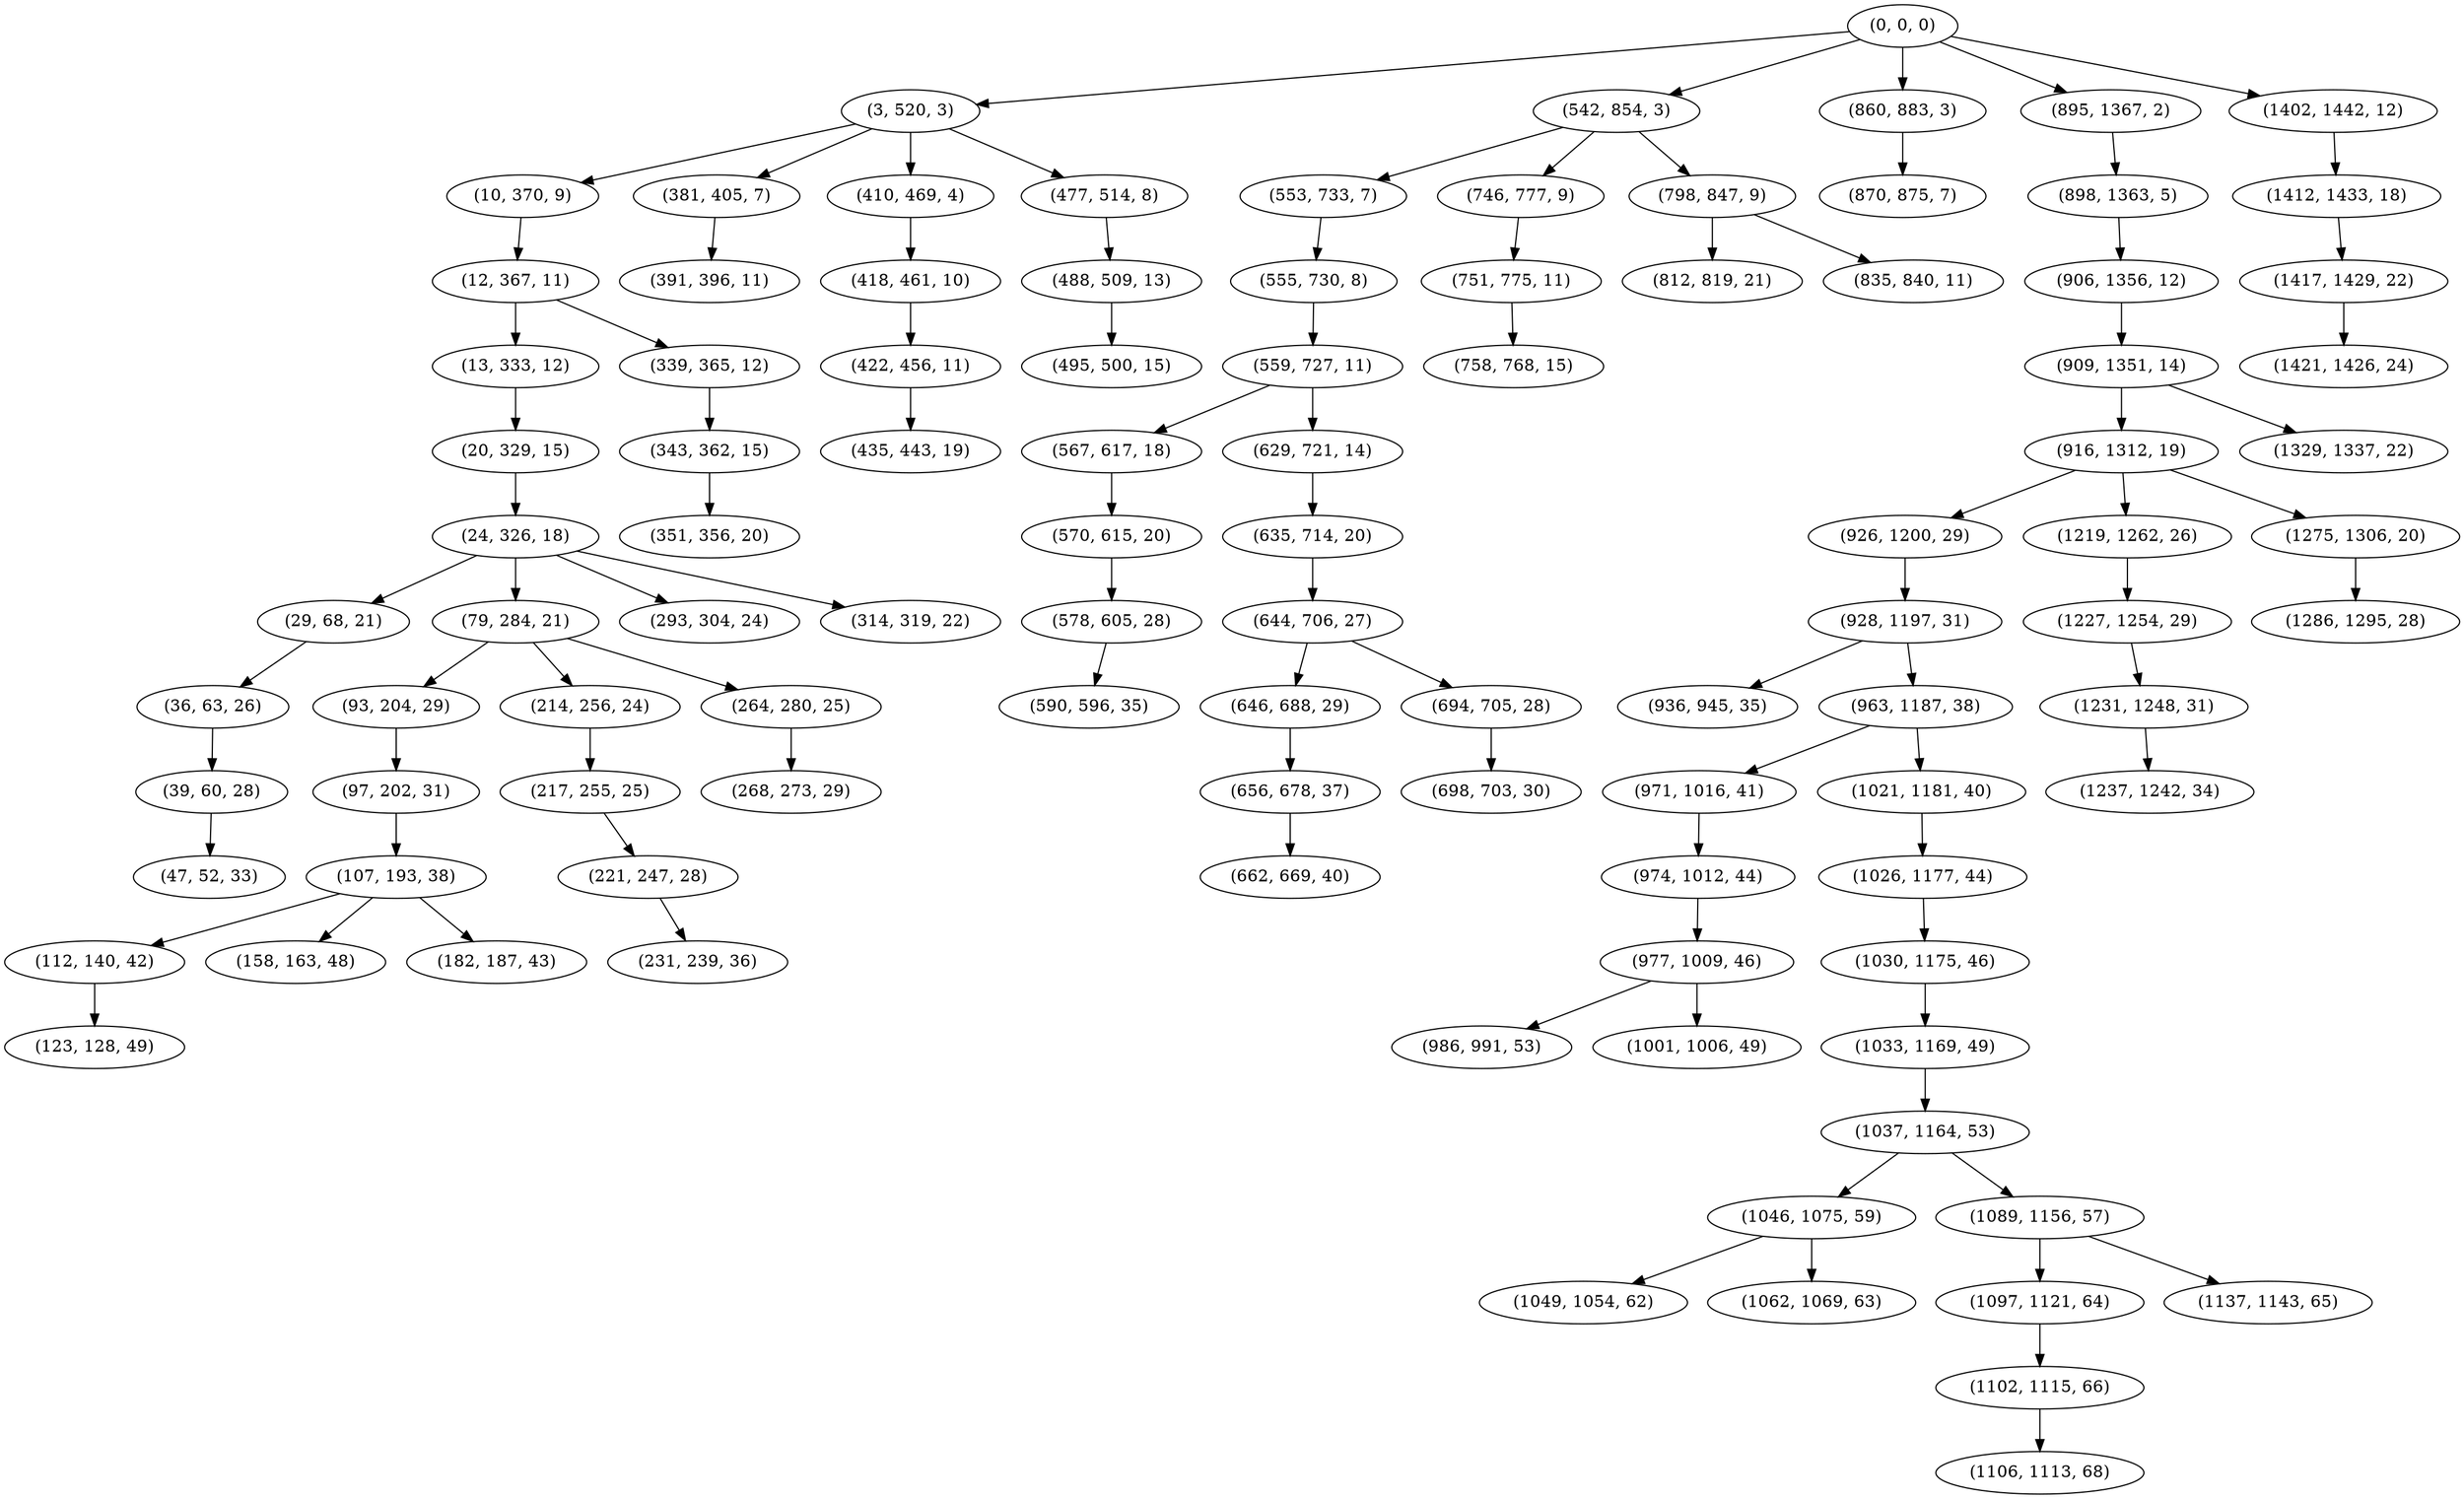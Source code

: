 digraph tree {
    "(0, 0, 0)";
    "(3, 520, 3)";
    "(10, 370, 9)";
    "(12, 367, 11)";
    "(13, 333, 12)";
    "(20, 329, 15)";
    "(24, 326, 18)";
    "(29, 68, 21)";
    "(36, 63, 26)";
    "(39, 60, 28)";
    "(47, 52, 33)";
    "(79, 284, 21)";
    "(93, 204, 29)";
    "(97, 202, 31)";
    "(107, 193, 38)";
    "(112, 140, 42)";
    "(123, 128, 49)";
    "(158, 163, 48)";
    "(182, 187, 43)";
    "(214, 256, 24)";
    "(217, 255, 25)";
    "(221, 247, 28)";
    "(231, 239, 36)";
    "(264, 280, 25)";
    "(268, 273, 29)";
    "(293, 304, 24)";
    "(314, 319, 22)";
    "(339, 365, 12)";
    "(343, 362, 15)";
    "(351, 356, 20)";
    "(381, 405, 7)";
    "(391, 396, 11)";
    "(410, 469, 4)";
    "(418, 461, 10)";
    "(422, 456, 11)";
    "(435, 443, 19)";
    "(477, 514, 8)";
    "(488, 509, 13)";
    "(495, 500, 15)";
    "(542, 854, 3)";
    "(553, 733, 7)";
    "(555, 730, 8)";
    "(559, 727, 11)";
    "(567, 617, 18)";
    "(570, 615, 20)";
    "(578, 605, 28)";
    "(590, 596, 35)";
    "(629, 721, 14)";
    "(635, 714, 20)";
    "(644, 706, 27)";
    "(646, 688, 29)";
    "(656, 678, 37)";
    "(662, 669, 40)";
    "(694, 705, 28)";
    "(698, 703, 30)";
    "(746, 777, 9)";
    "(751, 775, 11)";
    "(758, 768, 15)";
    "(798, 847, 9)";
    "(812, 819, 21)";
    "(835, 840, 11)";
    "(860, 883, 3)";
    "(870, 875, 7)";
    "(895, 1367, 2)";
    "(898, 1363, 5)";
    "(906, 1356, 12)";
    "(909, 1351, 14)";
    "(916, 1312, 19)";
    "(926, 1200, 29)";
    "(928, 1197, 31)";
    "(936, 945, 35)";
    "(963, 1187, 38)";
    "(971, 1016, 41)";
    "(974, 1012, 44)";
    "(977, 1009, 46)";
    "(986, 991, 53)";
    "(1001, 1006, 49)";
    "(1021, 1181, 40)";
    "(1026, 1177, 44)";
    "(1030, 1175, 46)";
    "(1033, 1169, 49)";
    "(1037, 1164, 53)";
    "(1046, 1075, 59)";
    "(1049, 1054, 62)";
    "(1062, 1069, 63)";
    "(1089, 1156, 57)";
    "(1097, 1121, 64)";
    "(1102, 1115, 66)";
    "(1106, 1113, 68)";
    "(1137, 1143, 65)";
    "(1219, 1262, 26)";
    "(1227, 1254, 29)";
    "(1231, 1248, 31)";
    "(1237, 1242, 34)";
    "(1275, 1306, 20)";
    "(1286, 1295, 28)";
    "(1329, 1337, 22)";
    "(1402, 1442, 12)";
    "(1412, 1433, 18)";
    "(1417, 1429, 22)";
    "(1421, 1426, 24)";
    "(0, 0, 0)" -> "(3, 520, 3)";
    "(0, 0, 0)" -> "(542, 854, 3)";
    "(0, 0, 0)" -> "(860, 883, 3)";
    "(0, 0, 0)" -> "(895, 1367, 2)";
    "(0, 0, 0)" -> "(1402, 1442, 12)";
    "(3, 520, 3)" -> "(10, 370, 9)";
    "(3, 520, 3)" -> "(381, 405, 7)";
    "(3, 520, 3)" -> "(410, 469, 4)";
    "(3, 520, 3)" -> "(477, 514, 8)";
    "(10, 370, 9)" -> "(12, 367, 11)";
    "(12, 367, 11)" -> "(13, 333, 12)";
    "(12, 367, 11)" -> "(339, 365, 12)";
    "(13, 333, 12)" -> "(20, 329, 15)";
    "(20, 329, 15)" -> "(24, 326, 18)";
    "(24, 326, 18)" -> "(29, 68, 21)";
    "(24, 326, 18)" -> "(79, 284, 21)";
    "(24, 326, 18)" -> "(293, 304, 24)";
    "(24, 326, 18)" -> "(314, 319, 22)";
    "(29, 68, 21)" -> "(36, 63, 26)";
    "(36, 63, 26)" -> "(39, 60, 28)";
    "(39, 60, 28)" -> "(47, 52, 33)";
    "(79, 284, 21)" -> "(93, 204, 29)";
    "(79, 284, 21)" -> "(214, 256, 24)";
    "(79, 284, 21)" -> "(264, 280, 25)";
    "(93, 204, 29)" -> "(97, 202, 31)";
    "(97, 202, 31)" -> "(107, 193, 38)";
    "(107, 193, 38)" -> "(112, 140, 42)";
    "(107, 193, 38)" -> "(158, 163, 48)";
    "(107, 193, 38)" -> "(182, 187, 43)";
    "(112, 140, 42)" -> "(123, 128, 49)";
    "(214, 256, 24)" -> "(217, 255, 25)";
    "(217, 255, 25)" -> "(221, 247, 28)";
    "(221, 247, 28)" -> "(231, 239, 36)";
    "(264, 280, 25)" -> "(268, 273, 29)";
    "(339, 365, 12)" -> "(343, 362, 15)";
    "(343, 362, 15)" -> "(351, 356, 20)";
    "(381, 405, 7)" -> "(391, 396, 11)";
    "(410, 469, 4)" -> "(418, 461, 10)";
    "(418, 461, 10)" -> "(422, 456, 11)";
    "(422, 456, 11)" -> "(435, 443, 19)";
    "(477, 514, 8)" -> "(488, 509, 13)";
    "(488, 509, 13)" -> "(495, 500, 15)";
    "(542, 854, 3)" -> "(553, 733, 7)";
    "(542, 854, 3)" -> "(746, 777, 9)";
    "(542, 854, 3)" -> "(798, 847, 9)";
    "(553, 733, 7)" -> "(555, 730, 8)";
    "(555, 730, 8)" -> "(559, 727, 11)";
    "(559, 727, 11)" -> "(567, 617, 18)";
    "(559, 727, 11)" -> "(629, 721, 14)";
    "(567, 617, 18)" -> "(570, 615, 20)";
    "(570, 615, 20)" -> "(578, 605, 28)";
    "(578, 605, 28)" -> "(590, 596, 35)";
    "(629, 721, 14)" -> "(635, 714, 20)";
    "(635, 714, 20)" -> "(644, 706, 27)";
    "(644, 706, 27)" -> "(646, 688, 29)";
    "(644, 706, 27)" -> "(694, 705, 28)";
    "(646, 688, 29)" -> "(656, 678, 37)";
    "(656, 678, 37)" -> "(662, 669, 40)";
    "(694, 705, 28)" -> "(698, 703, 30)";
    "(746, 777, 9)" -> "(751, 775, 11)";
    "(751, 775, 11)" -> "(758, 768, 15)";
    "(798, 847, 9)" -> "(812, 819, 21)";
    "(798, 847, 9)" -> "(835, 840, 11)";
    "(860, 883, 3)" -> "(870, 875, 7)";
    "(895, 1367, 2)" -> "(898, 1363, 5)";
    "(898, 1363, 5)" -> "(906, 1356, 12)";
    "(906, 1356, 12)" -> "(909, 1351, 14)";
    "(909, 1351, 14)" -> "(916, 1312, 19)";
    "(909, 1351, 14)" -> "(1329, 1337, 22)";
    "(916, 1312, 19)" -> "(926, 1200, 29)";
    "(916, 1312, 19)" -> "(1219, 1262, 26)";
    "(916, 1312, 19)" -> "(1275, 1306, 20)";
    "(926, 1200, 29)" -> "(928, 1197, 31)";
    "(928, 1197, 31)" -> "(936, 945, 35)";
    "(928, 1197, 31)" -> "(963, 1187, 38)";
    "(963, 1187, 38)" -> "(971, 1016, 41)";
    "(963, 1187, 38)" -> "(1021, 1181, 40)";
    "(971, 1016, 41)" -> "(974, 1012, 44)";
    "(974, 1012, 44)" -> "(977, 1009, 46)";
    "(977, 1009, 46)" -> "(986, 991, 53)";
    "(977, 1009, 46)" -> "(1001, 1006, 49)";
    "(1021, 1181, 40)" -> "(1026, 1177, 44)";
    "(1026, 1177, 44)" -> "(1030, 1175, 46)";
    "(1030, 1175, 46)" -> "(1033, 1169, 49)";
    "(1033, 1169, 49)" -> "(1037, 1164, 53)";
    "(1037, 1164, 53)" -> "(1046, 1075, 59)";
    "(1037, 1164, 53)" -> "(1089, 1156, 57)";
    "(1046, 1075, 59)" -> "(1049, 1054, 62)";
    "(1046, 1075, 59)" -> "(1062, 1069, 63)";
    "(1089, 1156, 57)" -> "(1097, 1121, 64)";
    "(1089, 1156, 57)" -> "(1137, 1143, 65)";
    "(1097, 1121, 64)" -> "(1102, 1115, 66)";
    "(1102, 1115, 66)" -> "(1106, 1113, 68)";
    "(1219, 1262, 26)" -> "(1227, 1254, 29)";
    "(1227, 1254, 29)" -> "(1231, 1248, 31)";
    "(1231, 1248, 31)" -> "(1237, 1242, 34)";
    "(1275, 1306, 20)" -> "(1286, 1295, 28)";
    "(1402, 1442, 12)" -> "(1412, 1433, 18)";
    "(1412, 1433, 18)" -> "(1417, 1429, 22)";
    "(1417, 1429, 22)" -> "(1421, 1426, 24)";
}
